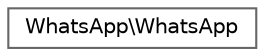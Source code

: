 digraph "Graphical Class Hierarchy"
{
 // LATEX_PDF_SIZE
  bgcolor="transparent";
  edge [fontname=Helvetica,fontsize=10,labelfontname=Helvetica,labelfontsize=10];
  node [fontname=Helvetica,fontsize=10,shape=box,height=0.2,width=0.4];
  rankdir="LR";
  Node0 [id="Node000000",label="WhatsApp\\WhatsApp",height=0.2,width=0.4,color="grey40", fillcolor="white", style="filled",URL="$classWhatsApp_1_1WhatsApp.html",tooltip=" "];
}
